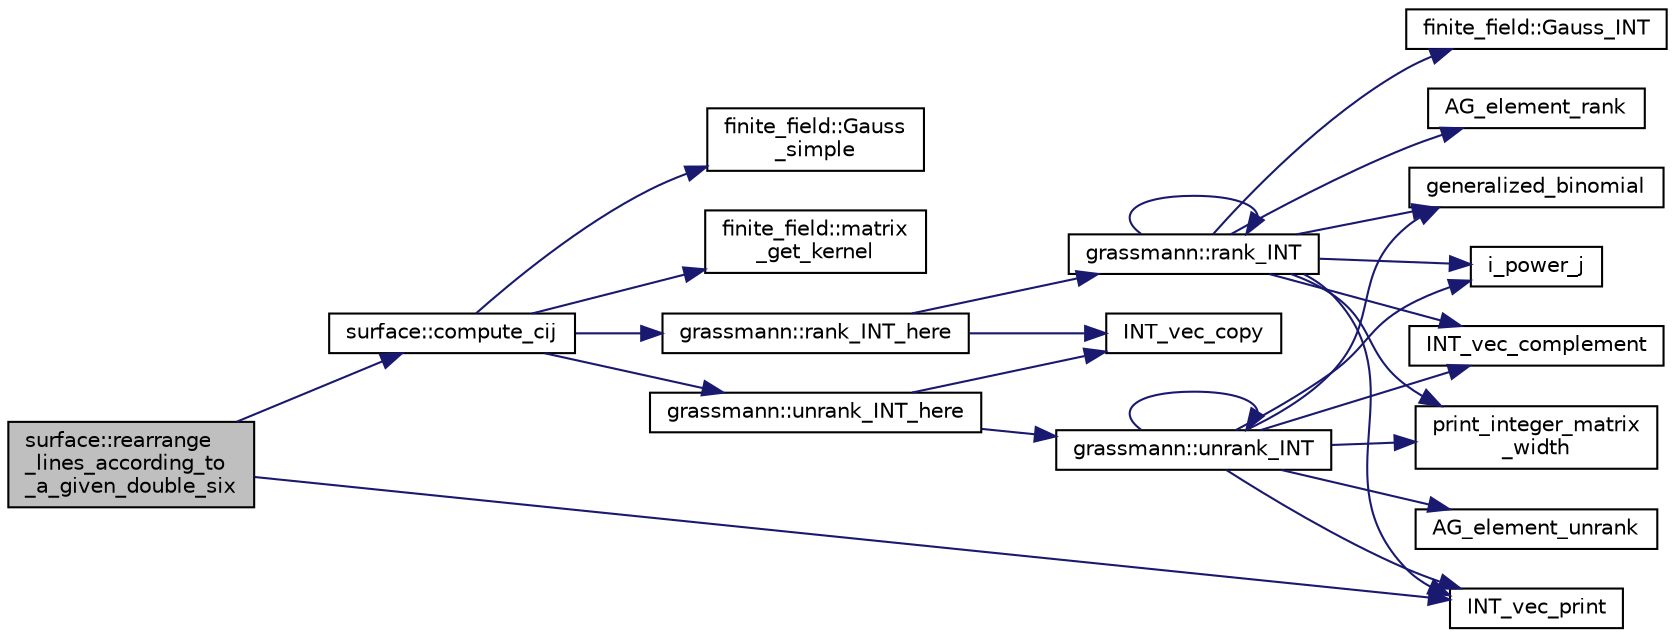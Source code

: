 digraph "surface::rearrange_lines_according_to_a_given_double_six"
{
  edge [fontname="Helvetica",fontsize="10",labelfontname="Helvetica",labelfontsize="10"];
  node [fontname="Helvetica",fontsize="10",shape=record];
  rankdir="LR";
  Node5039 [label="surface::rearrange\l_lines_according_to\l_a_given_double_six",height=0.2,width=0.4,color="black", fillcolor="grey75", style="filled", fontcolor="black"];
  Node5039 -> Node5040 [color="midnightblue",fontsize="10",style="solid",fontname="Helvetica"];
  Node5040 [label="surface::compute_cij",height=0.2,width=0.4,color="black", fillcolor="white", style="filled",URL="$d5/d88/classsurface.html#af0252079b6ee1d7d1aa97514ab1f2650"];
  Node5040 -> Node5041 [color="midnightblue",fontsize="10",style="solid",fontname="Helvetica"];
  Node5041 [label="grassmann::unrank_INT_here",height=0.2,width=0.4,color="black", fillcolor="white", style="filled",URL="$df/d02/classgrassmann.html#aa51bb30ed0feb7ad87d500b76e0b3cbe"];
  Node5041 -> Node5042 [color="midnightblue",fontsize="10",style="solid",fontname="Helvetica"];
  Node5042 [label="grassmann::unrank_INT",height=0.2,width=0.4,color="black", fillcolor="white", style="filled",URL="$df/d02/classgrassmann.html#a32079405b95a6da2ba1420567d762d64"];
  Node5042 -> Node5043 [color="midnightblue",fontsize="10",style="solid",fontname="Helvetica"];
  Node5043 [label="generalized_binomial",height=0.2,width=0.4,color="black", fillcolor="white", style="filled",URL="$d2/d7c/combinatorics_8_c.html#a24762dc22e45175d18ec1ec1d2556ae8"];
  Node5042 -> Node5044 [color="midnightblue",fontsize="10",style="solid",fontname="Helvetica"];
  Node5044 [label="i_power_j",height=0.2,width=0.4,color="black", fillcolor="white", style="filled",URL="$de/dc5/algebra__and__number__theory_8h.html#a39b321523e8957d701618bb5cac542b5"];
  Node5042 -> Node5045 [color="midnightblue",fontsize="10",style="solid",fontname="Helvetica"];
  Node5045 [label="AG_element_unrank",height=0.2,width=0.4,color="black", fillcolor="white", style="filled",URL="$d4/d67/geometry_8h.html#a4a33b86c87b2879b97cfa1327abe2885"];
  Node5042 -> Node5046 [color="midnightblue",fontsize="10",style="solid",fontname="Helvetica"];
  Node5046 [label="INT_vec_print",height=0.2,width=0.4,color="black", fillcolor="white", style="filled",URL="$df/dbf/sajeeb_8_c.html#a79a5901af0b47dd0d694109543c027fe"];
  Node5042 -> Node5042 [color="midnightblue",fontsize="10",style="solid",fontname="Helvetica"];
  Node5042 -> Node5047 [color="midnightblue",fontsize="10",style="solid",fontname="Helvetica"];
  Node5047 [label="INT_vec_complement",height=0.2,width=0.4,color="black", fillcolor="white", style="filled",URL="$d5/db4/io__and__os_8h.html#a2a0a724647575fcd3090c763985eb81a"];
  Node5042 -> Node5048 [color="midnightblue",fontsize="10",style="solid",fontname="Helvetica"];
  Node5048 [label="print_integer_matrix\l_width",height=0.2,width=0.4,color="black", fillcolor="white", style="filled",URL="$d5/db4/io__and__os_8h.html#aa78f3e73fc2179251bd15adbcc31573f"];
  Node5041 -> Node5049 [color="midnightblue",fontsize="10",style="solid",fontname="Helvetica"];
  Node5049 [label="INT_vec_copy",height=0.2,width=0.4,color="black", fillcolor="white", style="filled",URL="$df/dbf/sajeeb_8_c.html#ac2d875e27e009af6ec04d17254d11075"];
  Node5040 -> Node5050 [color="midnightblue",fontsize="10",style="solid",fontname="Helvetica"];
  Node5050 [label="finite_field::Gauss\l_simple",height=0.2,width=0.4,color="black", fillcolor="white", style="filled",URL="$df/d5a/classfinite__field.html#aba4950590e24a1ce323f292cf47b3307"];
  Node5040 -> Node5051 [color="midnightblue",fontsize="10",style="solid",fontname="Helvetica"];
  Node5051 [label="finite_field::matrix\l_get_kernel",height=0.2,width=0.4,color="black", fillcolor="white", style="filled",URL="$df/d5a/classfinite__field.html#ac45780a927cee936df13d04d30d2d248"];
  Node5040 -> Node5052 [color="midnightblue",fontsize="10",style="solid",fontname="Helvetica"];
  Node5052 [label="grassmann::rank_INT_here",height=0.2,width=0.4,color="black", fillcolor="white", style="filled",URL="$df/d02/classgrassmann.html#aaeab144aec85ec523f5a4d614a86d8d7"];
  Node5052 -> Node5049 [color="midnightblue",fontsize="10",style="solid",fontname="Helvetica"];
  Node5052 -> Node5053 [color="midnightblue",fontsize="10",style="solid",fontname="Helvetica"];
  Node5053 [label="grassmann::rank_INT",height=0.2,width=0.4,color="black", fillcolor="white", style="filled",URL="$df/d02/classgrassmann.html#a1fa95ce7ecebd48b04c7a0dc75491184"];
  Node5053 -> Node5048 [color="midnightblue",fontsize="10",style="solid",fontname="Helvetica"];
  Node5053 -> Node5054 [color="midnightblue",fontsize="10",style="solid",fontname="Helvetica"];
  Node5054 [label="finite_field::Gauss_INT",height=0.2,width=0.4,color="black", fillcolor="white", style="filled",URL="$df/d5a/classfinite__field.html#adb676d2e80341b53751326e3a58beb11"];
  Node5053 -> Node5046 [color="midnightblue",fontsize="10",style="solid",fontname="Helvetica"];
  Node5053 -> Node5047 [color="midnightblue",fontsize="10",style="solid",fontname="Helvetica"];
  Node5053 -> Node5044 [color="midnightblue",fontsize="10",style="solid",fontname="Helvetica"];
  Node5053 -> Node5043 [color="midnightblue",fontsize="10",style="solid",fontname="Helvetica"];
  Node5053 -> Node5053 [color="midnightblue",fontsize="10",style="solid",fontname="Helvetica"];
  Node5053 -> Node5055 [color="midnightblue",fontsize="10",style="solid",fontname="Helvetica"];
  Node5055 [label="AG_element_rank",height=0.2,width=0.4,color="black", fillcolor="white", style="filled",URL="$d4/d67/geometry_8h.html#ab2ac908d07dd8038fd996e26bdc75c17"];
  Node5039 -> Node5046 [color="midnightblue",fontsize="10",style="solid",fontname="Helvetica"];
}
